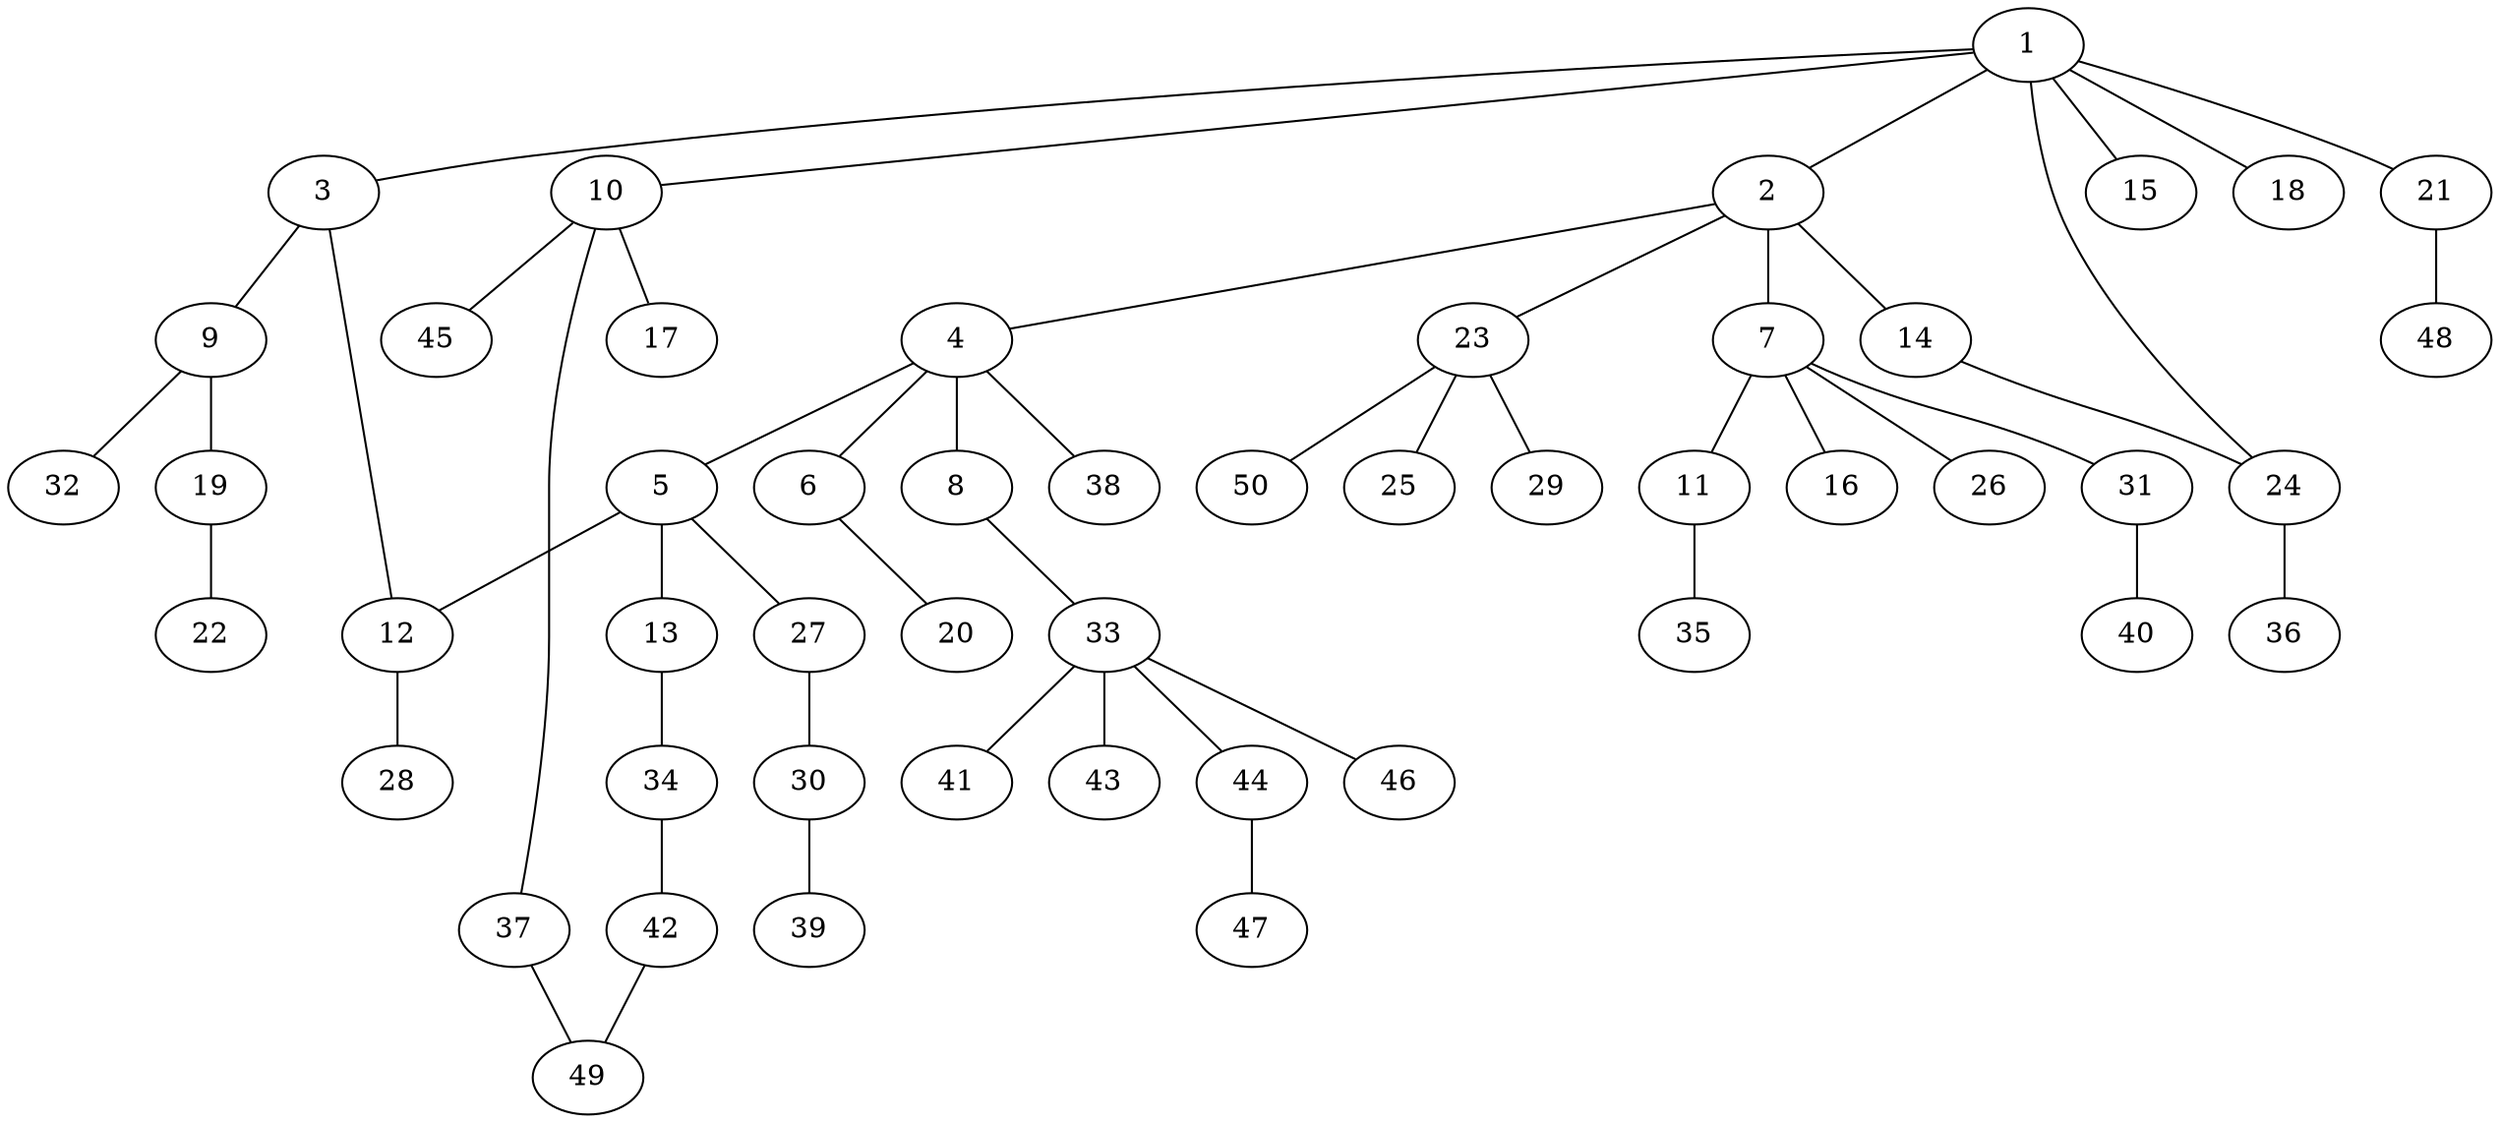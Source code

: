 graph graphname {1--2
1--3
1--10
1--15
1--18
1--21
1--24
2--4
2--7
2--14
2--23
3--9
3--12
4--5
4--6
4--8
4--38
5--12
5--13
5--27
6--20
7--11
7--16
7--26
7--31
8--33
9--19
9--32
10--17
10--37
10--45
11--35
12--28
13--34
14--24
19--22
21--48
23--25
23--29
23--50
24--36
27--30
30--39
31--40
33--41
33--43
33--44
33--46
34--42
37--49
42--49
44--47
}